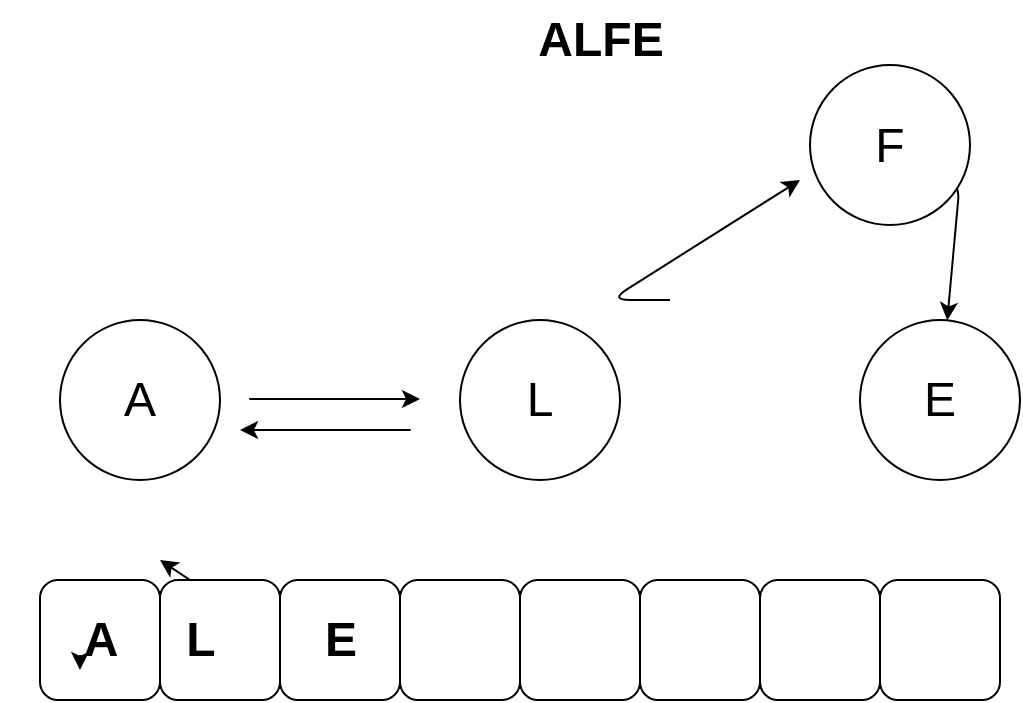 <mxfile>
    <diagram id="TMTjbDeFiU1IbxQE7Qg7" name="Page-1">
        <mxGraphModel dx="1196" dy="613" grid="1" gridSize="10" guides="1" tooltips="1" connect="1" arrows="1" fold="1" page="1" pageScale="1" pageWidth="850" pageHeight="1100" math="0" shadow="0">
            <root>
                <mxCell id="0"/>
                <mxCell id="1" parent="0"/>
                <mxCell id="2" value="" style="ellipse;whiteSpace=wrap;html=1;aspect=fixed;" vertex="1" parent="1">
                    <mxGeometry x="90" y="210" width="80" height="80" as="geometry"/>
                </mxCell>
                <mxCell id="3" value="" style="ellipse;whiteSpace=wrap;html=1;aspect=fixed;" vertex="1" parent="1">
                    <mxGeometry x="290" y="210" width="80" height="80" as="geometry"/>
                </mxCell>
                <mxCell id="4" value="" style="ellipse;whiteSpace=wrap;html=1;aspect=fixed;" vertex="1" parent="1">
                    <mxGeometry x="490" y="210" width="80" height="80" as="geometry"/>
                </mxCell>
                <mxCell id="5" value="" style="rounded=1;whiteSpace=wrap;html=1;" vertex="1" parent="1">
                    <mxGeometry x="80" y="340" width="60" height="60" as="geometry"/>
                </mxCell>
                <mxCell id="31" style="edgeStyle=none;html=1;exitX=0.25;exitY=0;exitDx=0;exitDy=0;fontSize=24;" edge="1" parent="1" source="7">
                    <mxGeometry relative="1" as="geometry">
                        <mxPoint x="140" y="330" as="targetPoint"/>
                    </mxGeometry>
                </mxCell>
                <mxCell id="7" value="" style="rounded=1;whiteSpace=wrap;html=1;" vertex="1" parent="1">
                    <mxGeometry x="140" y="340" width="60" height="60" as="geometry"/>
                </mxCell>
                <mxCell id="8" value="" style="rounded=1;whiteSpace=wrap;html=1;" vertex="1" parent="1">
                    <mxGeometry x="200" y="340" width="60" height="60" as="geometry"/>
                </mxCell>
                <mxCell id="9" value="" style="rounded=1;whiteSpace=wrap;html=1;" vertex="1" parent="1">
                    <mxGeometry x="260" y="340" width="60" height="60" as="geometry"/>
                </mxCell>
                <mxCell id="10" value="" style="rounded=1;whiteSpace=wrap;html=1;" vertex="1" parent="1">
                    <mxGeometry x="320" y="340" width="60" height="60" as="geometry"/>
                </mxCell>
                <mxCell id="11" value="" style="rounded=1;whiteSpace=wrap;html=1;" vertex="1" parent="1">
                    <mxGeometry x="380" y="340" width="60" height="60" as="geometry"/>
                </mxCell>
                <mxCell id="12" value="" style="rounded=1;whiteSpace=wrap;html=1;" vertex="1" parent="1">
                    <mxGeometry x="440" y="340" width="60" height="60" as="geometry"/>
                </mxCell>
                <mxCell id="13" value="" style="rounded=1;whiteSpace=wrap;html=1;" vertex="1" parent="1">
                    <mxGeometry x="500" y="340" width="60" height="60" as="geometry"/>
                </mxCell>
                <mxCell id="16" value="&lt;font style=&quot;font-size: 24px;&quot;&gt;A&lt;/font&gt;" style="text;html=1;strokeColor=none;fillColor=none;align=center;verticalAlign=middle;whiteSpace=wrap;rounded=0;strokeWidth=9;" vertex="1" parent="1">
                    <mxGeometry x="100" y="235" width="60" height="30" as="geometry"/>
                </mxCell>
                <mxCell id="17" value="&lt;span style=&quot;font-size: 24px;&quot;&gt;L&lt;/span&gt;" style="text;html=1;strokeColor=none;fillColor=none;align=center;verticalAlign=middle;whiteSpace=wrap;rounded=0;strokeWidth=9;" vertex="1" parent="1">
                    <mxGeometry x="310" y="240" width="40" height="20" as="geometry"/>
                </mxCell>
                <mxCell id="18" value="&lt;span style=&quot;font-size: 24px;&quot;&gt;E&lt;/span&gt;" style="text;html=1;strokeColor=none;fillColor=none;align=center;verticalAlign=middle;whiteSpace=wrap;rounded=0;strokeWidth=9;" vertex="1" parent="1">
                    <mxGeometry x="500" y="235" width="60" height="30" as="geometry"/>
                </mxCell>
                <mxCell id="21" value="" style="endArrow=classic;html=1;fontSize=24;" edge="1" parent="1">
                    <mxGeometry width="50" height="50" relative="1" as="geometry">
                        <mxPoint x="210" y="249.5" as="sourcePoint"/>
                        <mxPoint x="270" y="249.5" as="targetPoint"/>
                        <Array as="points">
                            <mxPoint x="180" y="249.5"/>
                        </Array>
                    </mxGeometry>
                </mxCell>
                <mxCell id="23" value="" style="endArrow=classic;html=1;fontSize=24;" edge="1" parent="1">
                    <mxGeometry width="50" height="50" relative="1" as="geometry">
                        <mxPoint x="395" y="200" as="sourcePoint"/>
                        <mxPoint x="460" y="140" as="targetPoint"/>
                        <Array as="points">
                            <mxPoint x="365" y="200"/>
                        </Array>
                    </mxGeometry>
                </mxCell>
                <mxCell id="26" value="" style="endArrow=classic;html=1;fontSize=24;" edge="1" parent="1">
                    <mxGeometry width="50" height="50" relative="1" as="geometry">
                        <mxPoint x="240" y="265" as="sourcePoint"/>
                        <mxPoint x="180" y="265" as="targetPoint"/>
                        <Array as="points">
                            <mxPoint x="270" y="265"/>
                        </Array>
                    </mxGeometry>
                </mxCell>
                <mxCell id="28" value="" style="endArrow=classic;html=1;fontSize=24;" edge="1" parent="1" target="4">
                    <mxGeometry width="50" height="50" relative="1" as="geometry">
                        <mxPoint x="510" y="140" as="sourcePoint"/>
                        <mxPoint x="690" y="200" as="targetPoint"/>
                        <Array as="points">
                            <mxPoint x="540" y="140"/>
                        </Array>
                    </mxGeometry>
                </mxCell>
                <mxCell id="32" style="edgeStyle=none;html=1;exitX=1;exitY=0.75;exitDx=0;exitDy=0;entryX=1;entryY=1;entryDx=0;entryDy=0;fontSize=24;" edge="1" parent="1">
                    <mxGeometry relative="1" as="geometry">
                        <mxPoint x="100" y="377.5" as="sourcePoint"/>
                        <mxPoint x="100" y="385" as="targetPoint"/>
                    </mxGeometry>
                </mxCell>
                <mxCell id="33" value="ALFE" style="text;strokeColor=none;fillColor=none;html=1;fontSize=24;fontStyle=1;verticalAlign=middle;align=center;strokeWidth=9;" vertex="1" parent="1">
                    <mxGeometry x="310" y="50" width="100" height="40" as="geometry"/>
                </mxCell>
                <mxCell id="34" value="A" style="text;strokeColor=none;fillColor=none;html=1;fontSize=24;fontStyle=1;verticalAlign=middle;align=center;strokeWidth=9;" vertex="1" parent="1">
                    <mxGeometry x="60" y="350" width="100" height="40" as="geometry"/>
                </mxCell>
                <mxCell id="35" value="L" style="text;strokeColor=none;fillColor=none;html=1;fontSize=24;fontStyle=1;verticalAlign=middle;align=center;strokeWidth=9;" vertex="1" parent="1">
                    <mxGeometry x="110" y="350" width="100" height="40" as="geometry"/>
                </mxCell>
                <mxCell id="36" value="E" style="text;strokeColor=none;fillColor=none;html=1;fontSize=24;fontStyle=1;verticalAlign=middle;align=center;strokeWidth=9;" vertex="1" parent="1">
                    <mxGeometry x="180" y="350" width="100" height="40" as="geometry"/>
                </mxCell>
                <mxCell id="37" value="" style="ellipse;whiteSpace=wrap;html=1;aspect=fixed;" vertex="1" parent="1">
                    <mxGeometry x="465" y="82.5" width="80" height="80" as="geometry"/>
                </mxCell>
                <mxCell id="38" value="&lt;span style=&quot;font-size: 24px;&quot;&gt;F&lt;/span&gt;" style="text;html=1;strokeColor=none;fillColor=none;align=center;verticalAlign=middle;whiteSpace=wrap;rounded=0;strokeWidth=9;" vertex="1" parent="1">
                    <mxGeometry x="480" y="100" width="50" height="45" as="geometry"/>
                </mxCell>
            </root>
        </mxGraphModel>
    </diagram>
</mxfile>